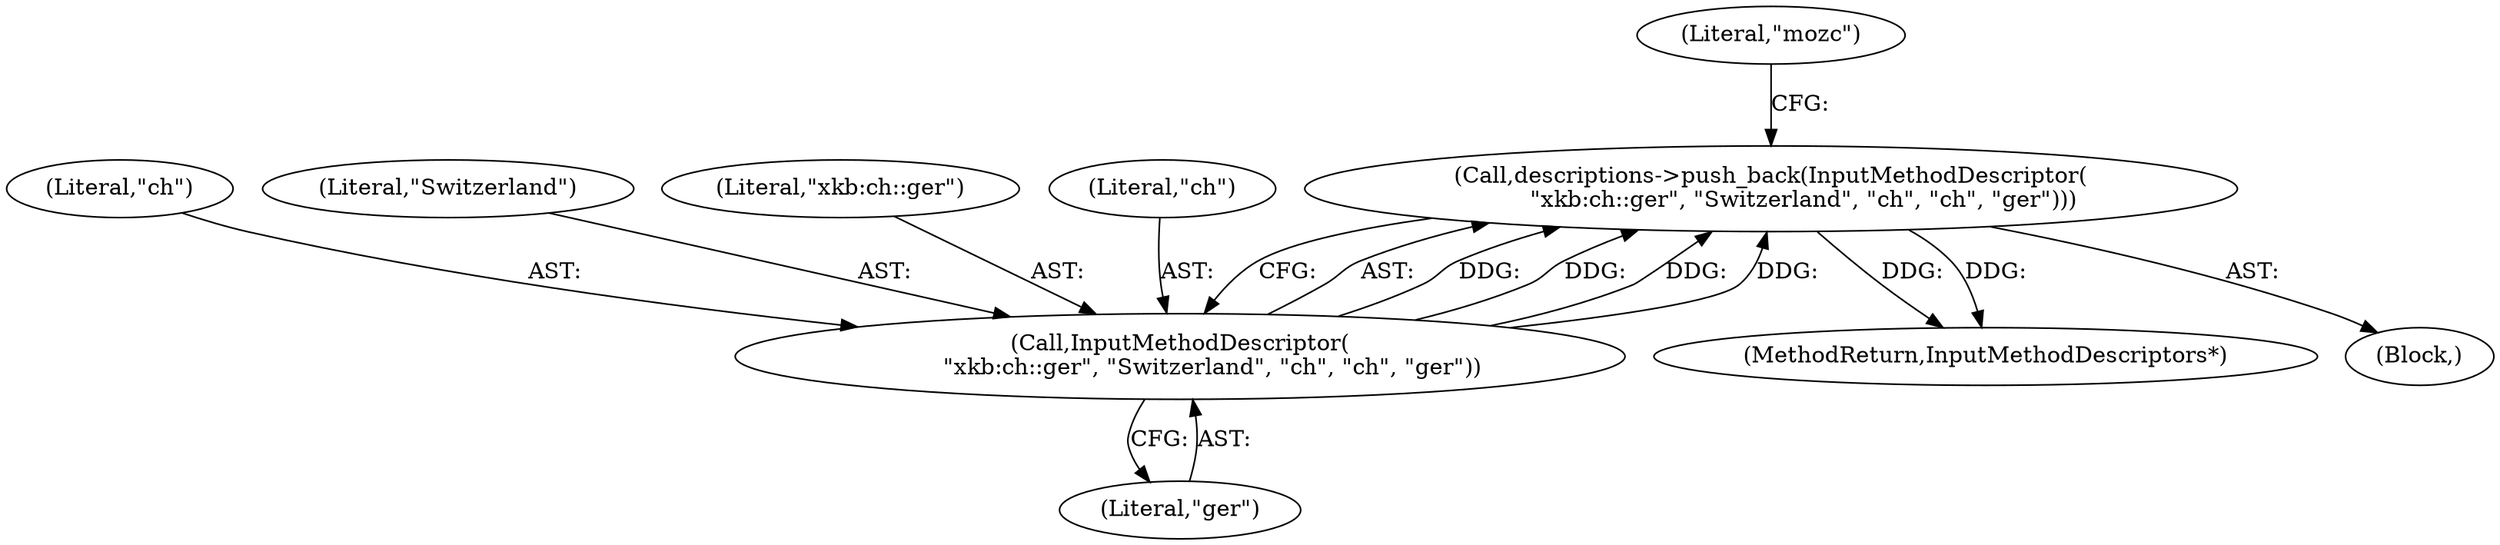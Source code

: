 digraph "1_Chrome_dc7b094a338c6c521f918f478e993f0f74bbea0d_12@del" {
"1000166" [label="(Call,descriptions->push_back(InputMethodDescriptor(\n         \"xkb:ch::ger\", \"Switzerland\", \"ch\", \"ch\", \"ger\")))"];
"1000167" [label="(Call,InputMethodDescriptor(\n         \"xkb:ch::ger\", \"Switzerland\", \"ch\", \"ch\", \"ger\"))"];
"1000170" [label="(Literal,\"ch\")"];
"1000172" [label="(Literal,\"ger\")"];
"1000581" [label="(MethodReturn,InputMethodDescriptors*)"];
"1000169" [label="(Literal,\"Switzerland\")"];
"1000168" [label="(Literal,\"xkb:ch::ger\")"];
"1000171" [label="(Literal,\"ch\")"];
"1000166" [label="(Call,descriptions->push_back(InputMethodDescriptor(\n         \"xkb:ch::ger\", \"Switzerland\", \"ch\", \"ch\", \"ger\")))"];
"1000167" [label="(Call,InputMethodDescriptor(\n         \"xkb:ch::ger\", \"Switzerland\", \"ch\", \"ch\", \"ger\"))"];
"1000101" [label="(Block,)"];
"1000175" [label="(Literal,\"mozc\")"];
"1000166" -> "1000101"  [label="AST: "];
"1000166" -> "1000167"  [label="CFG: "];
"1000167" -> "1000166"  [label="AST: "];
"1000175" -> "1000166"  [label="CFG: "];
"1000166" -> "1000581"  [label="DDG: "];
"1000166" -> "1000581"  [label="DDG: "];
"1000167" -> "1000166"  [label="DDG: "];
"1000167" -> "1000166"  [label="DDG: "];
"1000167" -> "1000166"  [label="DDG: "];
"1000167" -> "1000166"  [label="DDG: "];
"1000167" -> "1000172"  [label="CFG: "];
"1000168" -> "1000167"  [label="AST: "];
"1000169" -> "1000167"  [label="AST: "];
"1000170" -> "1000167"  [label="AST: "];
"1000171" -> "1000167"  [label="AST: "];
"1000172" -> "1000167"  [label="AST: "];
}
